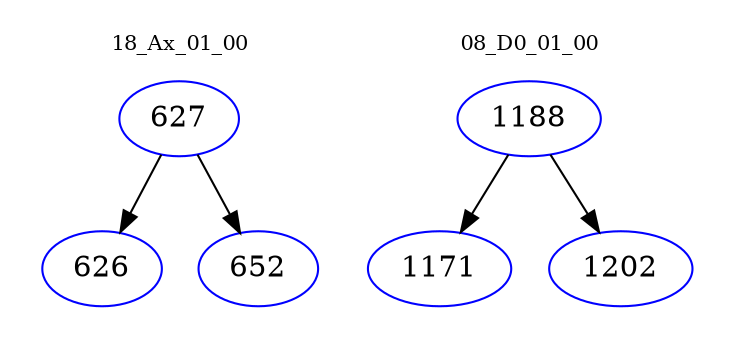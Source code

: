 digraph{
subgraph cluster_0 {
color = white
label = "18_Ax_01_00";
fontsize=10;
T0_627 [label="627", color="blue"]
T0_627 -> T0_626 [color="black"]
T0_626 [label="626", color="blue"]
T0_627 -> T0_652 [color="black"]
T0_652 [label="652", color="blue"]
}
subgraph cluster_1 {
color = white
label = "08_D0_01_00";
fontsize=10;
T1_1188 [label="1188", color="blue"]
T1_1188 -> T1_1171 [color="black"]
T1_1171 [label="1171", color="blue"]
T1_1188 -> T1_1202 [color="black"]
T1_1202 [label="1202", color="blue"]
}
}
